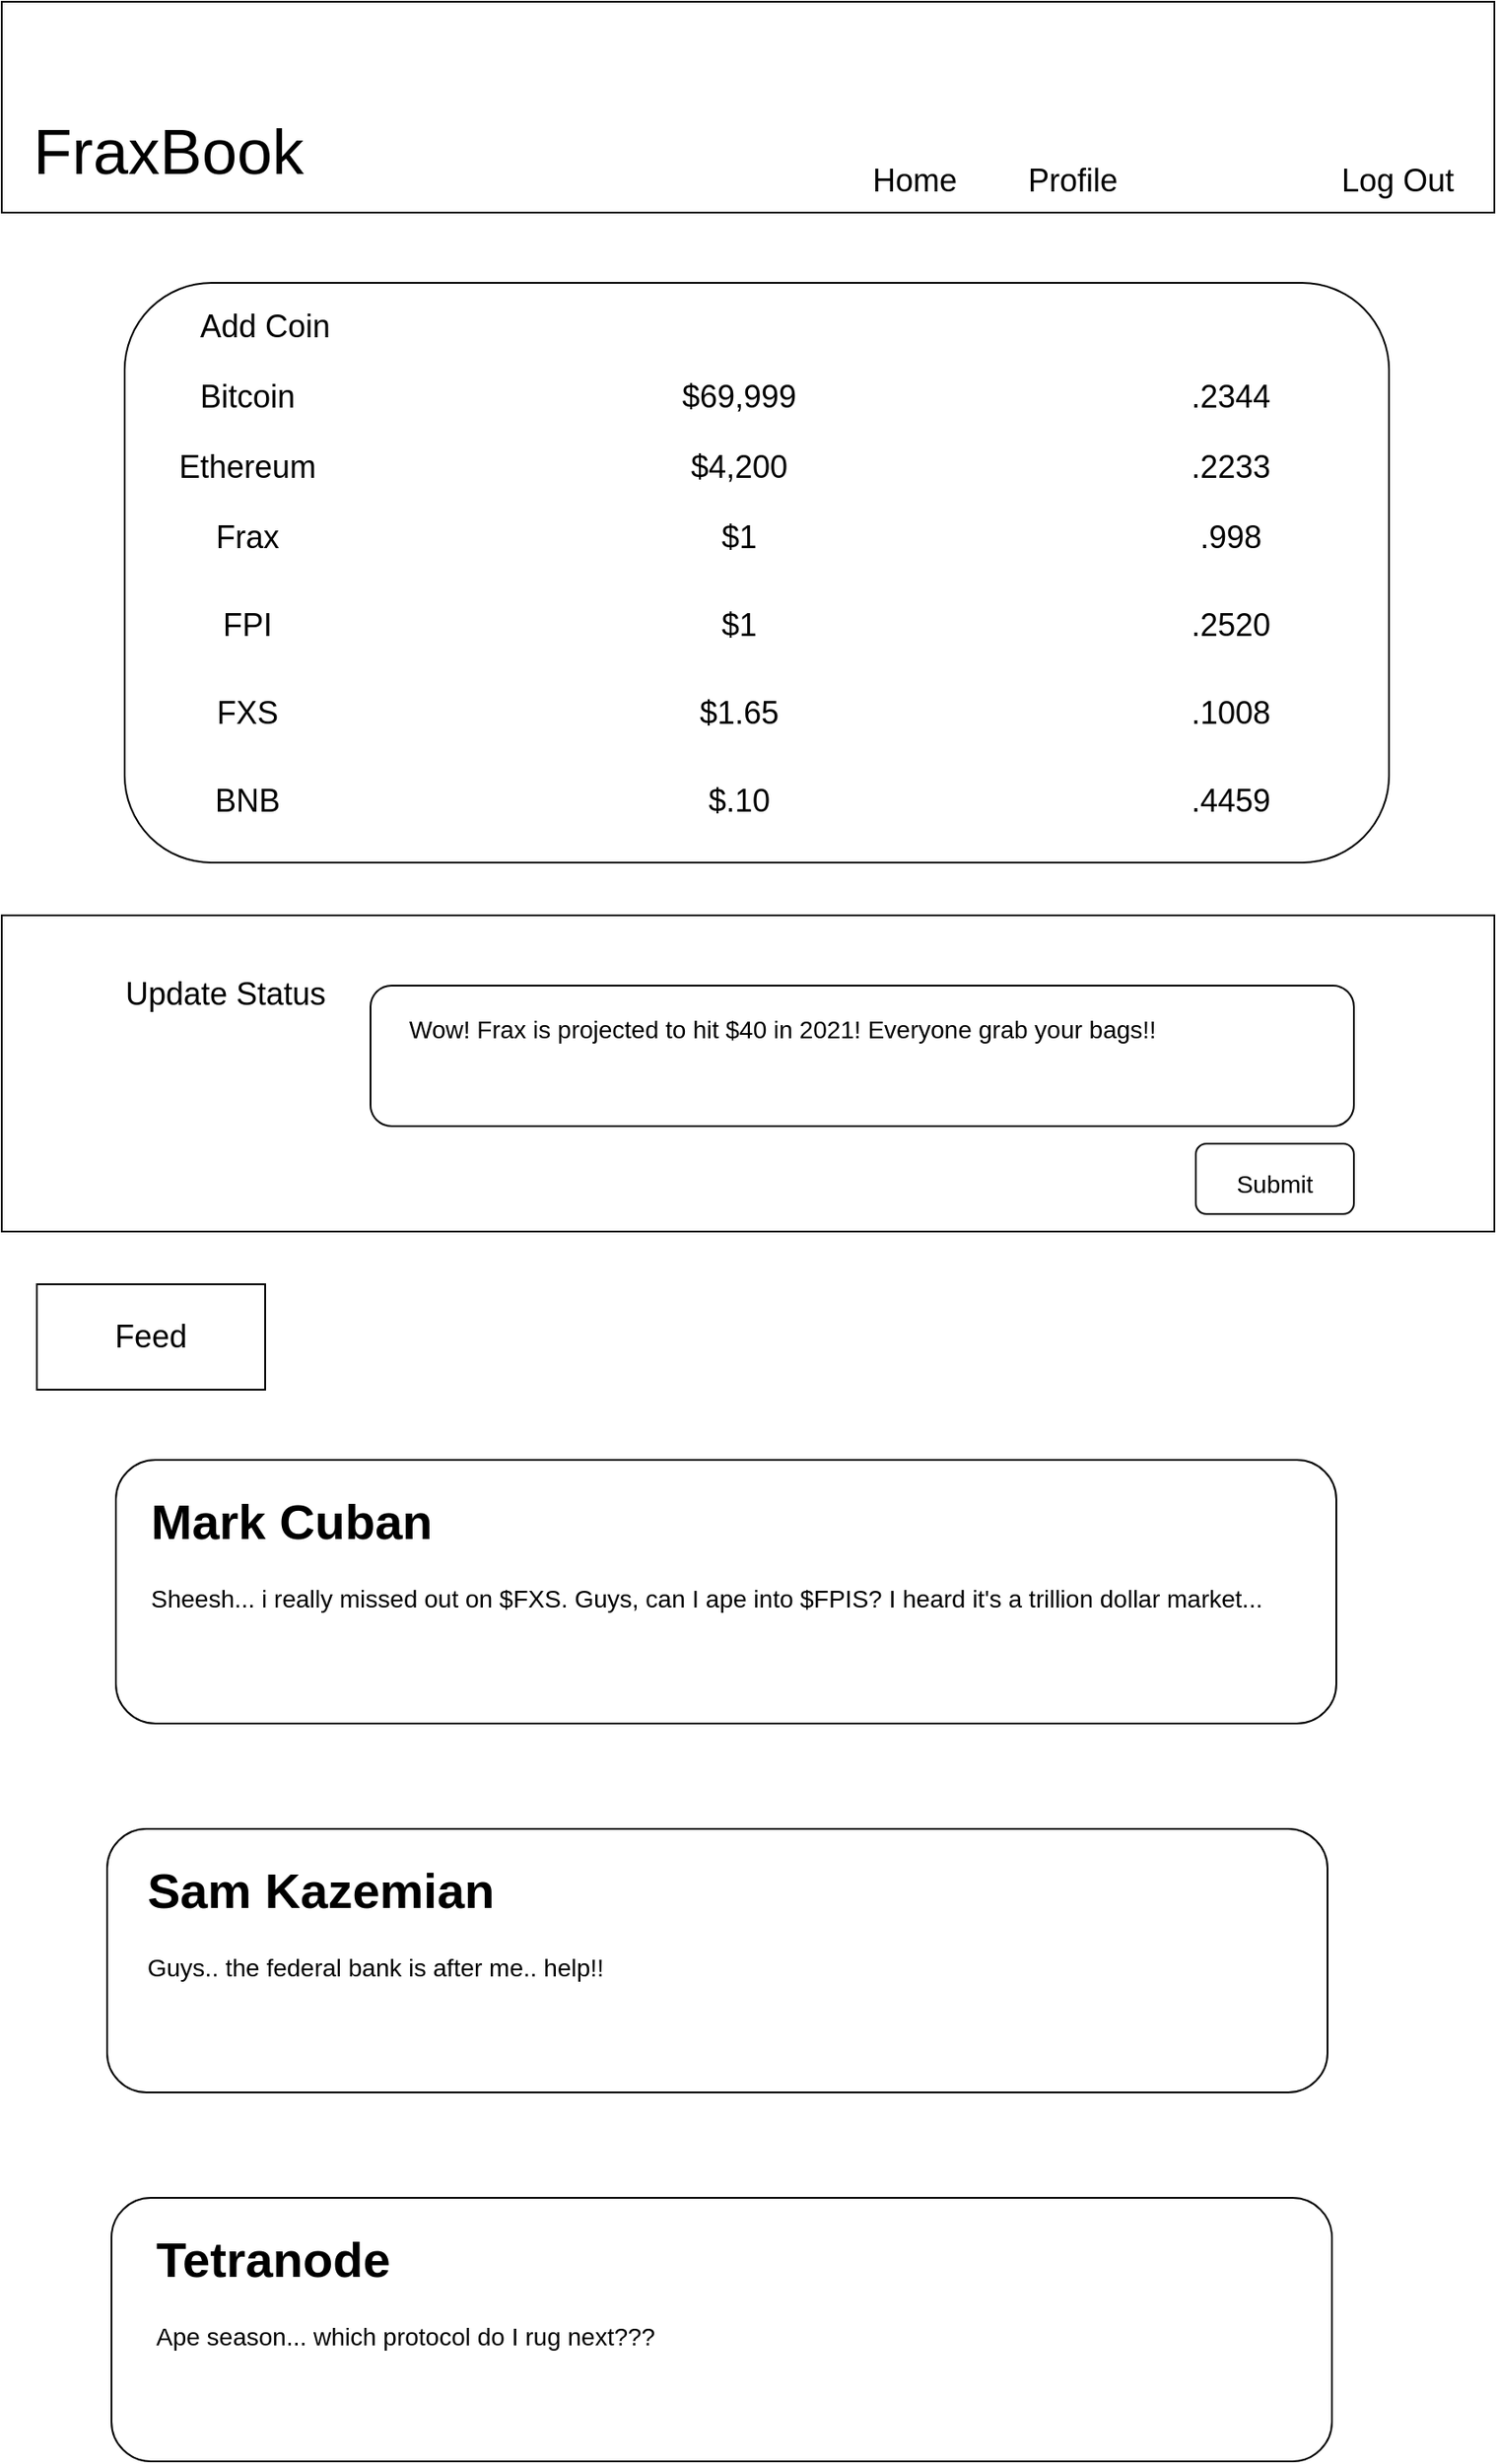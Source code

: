 <mxfile version="19.0.2" type="github">
  <diagram id="eomEjEWnQX8f18CMvut-" name="Page-1">
    <mxGraphModel dx="413" dy="562" grid="1" gridSize="10" guides="1" tooltips="1" connect="1" arrows="1" fold="1" page="1" pageScale="1" pageWidth="850" pageHeight="1100" math="0" shadow="0">
      <root>
        <mxCell id="0" />
        <mxCell id="1" parent="0" />
        <mxCell id="GJdHI24QevvxGz49E9Zf-1" value="" style="rounded=0;whiteSpace=wrap;html=1;" vertex="1" parent="1">
          <mxGeometry x="850" width="850" height="120" as="geometry" />
        </mxCell>
        <mxCell id="GJdHI24QevvxGz49E9Zf-3" value="&lt;font style=&quot;font-size: 36px;&quot;&gt;FraxBook&lt;/font&gt;" style="text;html=1;strokeColor=none;fillColor=none;align=center;verticalAlign=middle;whiteSpace=wrap;rounded=0;" vertex="1" parent="1">
          <mxGeometry x="890" y="60" width="110" height="50" as="geometry" />
        </mxCell>
        <mxCell id="GJdHI24QevvxGz49E9Zf-4" value="&lt;font style=&quot;font-size: 18px;&quot;&gt;Home&lt;/font&gt;" style="text;html=1;strokeColor=none;fillColor=none;align=center;verticalAlign=middle;whiteSpace=wrap;rounded=0;fontSize=36;" vertex="1" parent="1">
          <mxGeometry x="1340" y="80" width="60" height="30" as="geometry" />
        </mxCell>
        <mxCell id="GJdHI24QevvxGz49E9Zf-5" value="&lt;font style=&quot;font-size: 18px;&quot;&gt;Profile&lt;/font&gt;" style="text;html=1;strokeColor=none;fillColor=none;align=center;verticalAlign=middle;whiteSpace=wrap;rounded=0;fontSize=36;" vertex="1" parent="1">
          <mxGeometry x="1430" y="80" width="60" height="30" as="geometry" />
        </mxCell>
        <mxCell id="GJdHI24QevvxGz49E9Zf-7" value="&lt;font style=&quot;font-size: 18px;&quot;&gt;Log Out&lt;/font&gt;" style="text;html=1;strokeColor=none;fillColor=none;align=center;verticalAlign=middle;whiteSpace=wrap;rounded=0;fontSize=36;" vertex="1" parent="1">
          <mxGeometry x="1610" y="80" width="70" height="30" as="geometry" />
        </mxCell>
        <mxCell id="GJdHI24QevvxGz49E9Zf-30" style="edgeStyle=orthogonalEdgeStyle;rounded=0;orthogonalLoop=1;jettySize=auto;html=1;exitX=0.5;exitY=1;exitDx=0;exitDy=0;fontSize=18;" edge="1" parent="1" source="GJdHI24QevvxGz49E9Zf-10">
          <mxGeometry relative="1" as="geometry">
            <mxPoint x="1280" y="470" as="targetPoint" />
            <Array as="points">
              <mxPoint x="1280" y="470" />
              <mxPoint x="1280" y="470" />
            </Array>
          </mxGeometry>
        </mxCell>
        <mxCell id="GJdHI24QevvxGz49E9Zf-33" style="edgeStyle=orthogonalEdgeStyle;rounded=0;orthogonalLoop=1;jettySize=auto;html=1;exitX=0.5;exitY=1;exitDx=0;exitDy=0;fontSize=18;" edge="1" parent="1" source="GJdHI24QevvxGz49E9Zf-10">
          <mxGeometry relative="1" as="geometry">
            <mxPoint x="1280" y="490" as="targetPoint" />
          </mxGeometry>
        </mxCell>
        <mxCell id="GJdHI24QevvxGz49E9Zf-10" value="" style="rounded=1;whiteSpace=wrap;html=1;fontSize=18;" vertex="1" parent="1">
          <mxGeometry x="920" y="160" width="720" height="330" as="geometry" />
        </mxCell>
        <mxCell id="GJdHI24QevvxGz49E9Zf-11" value="Add Coin" style="text;html=1;strokeColor=none;fillColor=none;align=center;verticalAlign=middle;whiteSpace=wrap;rounded=0;fontSize=18;" vertex="1" parent="1">
          <mxGeometry x="960" y="170" width="80" height="30" as="geometry" />
        </mxCell>
        <mxCell id="GJdHI24QevvxGz49E9Zf-12" value="Bitcoin" style="text;html=1;strokeColor=none;fillColor=none;align=center;verticalAlign=middle;whiteSpace=wrap;rounded=0;fontSize=18;" vertex="1" parent="1">
          <mxGeometry x="960" y="210" width="60" height="30" as="geometry" />
        </mxCell>
        <mxCell id="GJdHI24QevvxGz49E9Zf-13" value="Ethereum" style="text;html=1;strokeColor=none;fillColor=none;align=center;verticalAlign=middle;whiteSpace=wrap;rounded=0;fontSize=18;" vertex="1" parent="1">
          <mxGeometry x="960" y="250" width="60" height="30" as="geometry" />
        </mxCell>
        <mxCell id="GJdHI24QevvxGz49E9Zf-14" value="Frax" style="text;html=1;strokeColor=none;fillColor=none;align=center;verticalAlign=middle;whiteSpace=wrap;rounded=0;fontSize=18;" vertex="1" parent="1">
          <mxGeometry x="960" y="290" width="60" height="30" as="geometry" />
        </mxCell>
        <mxCell id="GJdHI24QevvxGz49E9Zf-15" value="FPI" style="text;html=1;strokeColor=none;fillColor=none;align=center;verticalAlign=middle;whiteSpace=wrap;rounded=0;fontSize=18;" vertex="1" parent="1">
          <mxGeometry x="960" y="340" width="60" height="30" as="geometry" />
        </mxCell>
        <mxCell id="GJdHI24QevvxGz49E9Zf-16" value="$69,999" style="text;html=1;strokeColor=none;fillColor=none;align=center;verticalAlign=middle;whiteSpace=wrap;rounded=0;fontSize=18;" vertex="1" parent="1">
          <mxGeometry x="1240" y="210" width="60" height="30" as="geometry" />
        </mxCell>
        <mxCell id="GJdHI24QevvxGz49E9Zf-17" value="$4,200" style="text;html=1;strokeColor=none;fillColor=none;align=center;verticalAlign=middle;whiteSpace=wrap;rounded=0;fontSize=18;" vertex="1" parent="1">
          <mxGeometry x="1240" y="250" width="60" height="30" as="geometry" />
        </mxCell>
        <mxCell id="GJdHI24QevvxGz49E9Zf-18" value="$1" style="text;html=1;strokeColor=none;fillColor=none;align=center;verticalAlign=middle;whiteSpace=wrap;rounded=0;fontSize=18;" vertex="1" parent="1">
          <mxGeometry x="1240" y="290" width="60" height="30" as="geometry" />
        </mxCell>
        <mxCell id="GJdHI24QevvxGz49E9Zf-19" value="$1" style="text;html=1;strokeColor=none;fillColor=none;align=center;verticalAlign=middle;whiteSpace=wrap;rounded=0;fontSize=18;" vertex="1" parent="1">
          <mxGeometry x="1240" y="340" width="60" height="30" as="geometry" />
        </mxCell>
        <mxCell id="GJdHI24QevvxGz49E9Zf-20" value=".2344" style="text;html=1;strokeColor=none;fillColor=none;align=center;verticalAlign=middle;whiteSpace=wrap;rounded=0;fontSize=18;" vertex="1" parent="1">
          <mxGeometry x="1520" y="210" width="60" height="30" as="geometry" />
        </mxCell>
        <mxCell id="GJdHI24QevvxGz49E9Zf-21" value=".2233" style="text;html=1;strokeColor=none;fillColor=none;align=center;verticalAlign=middle;whiteSpace=wrap;rounded=0;fontSize=18;" vertex="1" parent="1">
          <mxGeometry x="1520" y="250" width="60" height="30" as="geometry" />
        </mxCell>
        <mxCell id="GJdHI24QevvxGz49E9Zf-22" value=".998" style="text;html=1;strokeColor=none;fillColor=none;align=center;verticalAlign=middle;whiteSpace=wrap;rounded=0;fontSize=18;" vertex="1" parent="1">
          <mxGeometry x="1520" y="290" width="60" height="30" as="geometry" />
        </mxCell>
        <mxCell id="GJdHI24QevvxGz49E9Zf-23" value=".2520" style="text;html=1;strokeColor=none;fillColor=none;align=center;verticalAlign=middle;whiteSpace=wrap;rounded=0;fontSize=18;" vertex="1" parent="1">
          <mxGeometry x="1520" y="340" width="60" height="30" as="geometry" />
        </mxCell>
        <mxCell id="GJdHI24QevvxGz49E9Zf-24" value="FXS" style="text;html=1;strokeColor=none;fillColor=none;align=center;verticalAlign=middle;whiteSpace=wrap;rounded=0;fontSize=18;" vertex="1" parent="1">
          <mxGeometry x="960" y="390" width="60" height="30" as="geometry" />
        </mxCell>
        <mxCell id="GJdHI24QevvxGz49E9Zf-25" value="$1.65" style="text;html=1;strokeColor=none;fillColor=none;align=center;verticalAlign=middle;whiteSpace=wrap;rounded=0;fontSize=18;" vertex="1" parent="1">
          <mxGeometry x="1240" y="390" width="60" height="30" as="geometry" />
        </mxCell>
        <mxCell id="GJdHI24QevvxGz49E9Zf-26" value=".1008" style="text;html=1;strokeColor=none;fillColor=none;align=center;verticalAlign=middle;whiteSpace=wrap;rounded=0;fontSize=18;" vertex="1" parent="1">
          <mxGeometry x="1520" y="390" width="60" height="30" as="geometry" />
        </mxCell>
        <mxCell id="GJdHI24QevvxGz49E9Zf-27" value="" style="rounded=0;whiteSpace=wrap;html=1;fontSize=18;" vertex="1" parent="1">
          <mxGeometry x="850" y="520" width="850" height="180" as="geometry" />
        </mxCell>
        <mxCell id="GJdHI24QevvxGz49E9Zf-28" value="Update Status" style="text;html=1;strokeColor=none;fillColor=none;align=center;verticalAlign=middle;whiteSpace=wrap;rounded=0;fontSize=18;" vertex="1" parent="1">
          <mxGeometry x="915" y="550" width="125" height="30" as="geometry" />
        </mxCell>
        <mxCell id="GJdHI24QevvxGz49E9Zf-29" value="BNB" style="text;html=1;strokeColor=none;fillColor=none;align=center;verticalAlign=middle;whiteSpace=wrap;rounded=0;fontSize=18;" vertex="1" parent="1">
          <mxGeometry x="960" y="440" width="60" height="30" as="geometry" />
        </mxCell>
        <mxCell id="GJdHI24QevvxGz49E9Zf-31" value="$.10" style="text;html=1;strokeColor=none;fillColor=none;align=center;verticalAlign=middle;whiteSpace=wrap;rounded=0;fontSize=18;" vertex="1" parent="1">
          <mxGeometry x="1240" y="440" width="60" height="30" as="geometry" />
        </mxCell>
        <mxCell id="GJdHI24QevvxGz49E9Zf-32" value=".4459" style="text;html=1;strokeColor=none;fillColor=none;align=center;verticalAlign=middle;whiteSpace=wrap;rounded=0;fontSize=18;" vertex="1" parent="1">
          <mxGeometry x="1520" y="440" width="60" height="30" as="geometry" />
        </mxCell>
        <mxCell id="GJdHI24QevvxGz49E9Zf-36" value="" style="rounded=1;whiteSpace=wrap;html=1;fontSize=24;" vertex="1" parent="1">
          <mxGeometry x="1060" y="560" width="560" height="80" as="geometry" />
        </mxCell>
        <mxCell id="GJdHI24QevvxGz49E9Zf-38" value="" style="rounded=1;whiteSpace=wrap;html=1;fontSize=24;" vertex="1" parent="1">
          <mxGeometry x="1530" y="650" width="90" height="40" as="geometry" />
        </mxCell>
        <mxCell id="GJdHI24QevvxGz49E9Zf-39" value="&lt;font style=&quot;font-size: 14px;&quot;&gt;Submit&lt;/font&gt;" style="text;html=1;strokeColor=none;fillColor=none;align=center;verticalAlign=middle;whiteSpace=wrap;rounded=0;fontSize=24;" vertex="1" parent="1">
          <mxGeometry x="1545" y="655" width="60" height="30" as="geometry" />
        </mxCell>
        <mxCell id="GJdHI24QevvxGz49E9Zf-40" value="&lt;div align=&quot;left&quot;&gt;Wow! Frax is projected to hit $40 in 2021! Everyone grab your bags!!&lt;br&gt;&lt;/div&gt;" style="text;html=1;strokeColor=none;fillColor=none;align=left;verticalAlign=middle;whiteSpace=wrap;rounded=0;fontSize=14;" vertex="1" parent="1">
          <mxGeometry x="1080" y="570" width="510" height="30" as="geometry" />
        </mxCell>
        <mxCell id="GJdHI24QevvxGz49E9Zf-44" value="" style="rounded=0;whiteSpace=wrap;html=1;fontSize=14;" vertex="1" parent="1">
          <mxGeometry x="870" y="730" width="130" height="60" as="geometry" />
        </mxCell>
        <mxCell id="GJdHI24QevvxGz49E9Zf-45" value="&lt;div align=&quot;center&quot;&gt;&lt;font style=&quot;font-size: 18px;&quot;&gt;Feed&lt;/font&gt;&lt;/div&gt;" style="text;html=1;strokeColor=none;fillColor=none;align=center;verticalAlign=middle;whiteSpace=wrap;rounded=0;fontSize=14;" vertex="1" parent="1">
          <mxGeometry x="900" y="745" width="70" height="30" as="geometry" />
        </mxCell>
        <mxCell id="GJdHI24QevvxGz49E9Zf-46" value="" style="rounded=1;whiteSpace=wrap;html=1;fontSize=18;" vertex="1" parent="1">
          <mxGeometry x="915" y="830" width="695" height="150" as="geometry" />
        </mxCell>
        <mxCell id="GJdHI24QevvxGz49E9Zf-42" value="&lt;h1&gt;Mark Cuban&lt;br&gt;&lt;/h1&gt;&lt;p&gt;Sheesh... i really missed out on $FXS. Guys, can I ape into $FPIS? I heard it&#39;s a trillion dollar market... &lt;br&gt;&lt;/p&gt;" style="text;html=1;strokeColor=none;fillColor=none;spacing=5;spacingTop=-20;whiteSpace=wrap;overflow=hidden;rounded=0;fontSize=14;" vertex="1" parent="1">
          <mxGeometry x="930" y="840" width="660" height="130" as="geometry" />
        </mxCell>
        <mxCell id="GJdHI24QevvxGz49E9Zf-48" value="" style="rounded=1;whiteSpace=wrap;html=1;fontSize=18;" vertex="1" parent="1">
          <mxGeometry x="910" y="1040" width="695" height="150" as="geometry" />
        </mxCell>
        <mxCell id="GJdHI24QevvxGz49E9Zf-49" value="" style="rounded=1;whiteSpace=wrap;html=1;fontSize=18;" vertex="1" parent="1">
          <mxGeometry x="912.5" y="1250" width="695" height="150" as="geometry" />
        </mxCell>
        <mxCell id="GJdHI24QevvxGz49E9Zf-47" value="&lt;h1&gt;Sam Kazemian&lt;br&gt;&lt;/h1&gt;&lt;p&gt;Guys.. the federal bank is after me.. help!!&lt;br&gt;&lt;/p&gt;" style="text;html=1;strokeColor=none;fillColor=none;spacing=5;spacingTop=-20;whiteSpace=wrap;overflow=hidden;rounded=0;fontSize=14;" vertex="1" parent="1">
          <mxGeometry x="927.5" y="1050" width="660" height="130" as="geometry" />
        </mxCell>
        <mxCell id="GJdHI24QevvxGz49E9Zf-50" value="&lt;h1&gt;Tetranode&lt;br&gt;&lt;/h1&gt;&lt;p&gt;Ape season... which protocol do I rug next??? &lt;br&gt;&lt;/p&gt;" style="text;html=1;strokeColor=none;fillColor=none;spacing=5;spacingTop=-20;whiteSpace=wrap;overflow=hidden;rounded=0;fontSize=14;" vertex="1" parent="1">
          <mxGeometry x="932.5" y="1260" width="660" height="130" as="geometry" />
        </mxCell>
      </root>
    </mxGraphModel>
  </diagram>
</mxfile>
